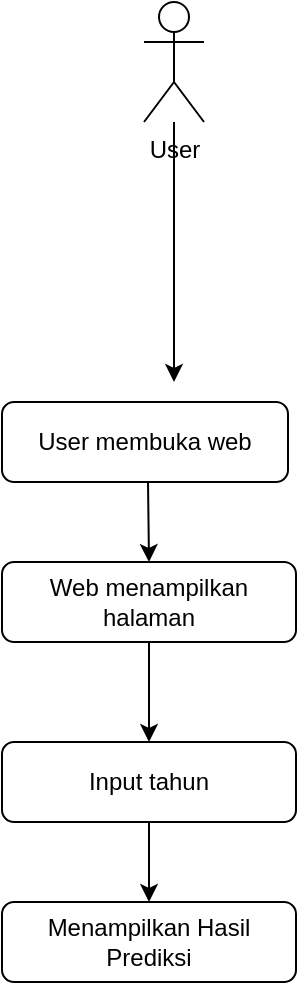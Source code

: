 <mxfile version="13.9.9" type="device"><diagram id="jcgfo_M9hfiJI2D8-p0l" name="Halaman-1"><mxGraphModel dx="852" dy="486" grid="1" gridSize="10" guides="1" tooltips="1" connect="1" arrows="1" fold="1" page="1" pageScale="1" pageWidth="827" pageHeight="1169" math="0" shadow="0"><root><mxCell id="0"/><mxCell id="1" parent="0"/><mxCell id="jtGBnezBMWSzEs01OBgH-2" style="edgeStyle=orthogonalEdgeStyle;rounded=0;orthogonalLoop=1;jettySize=auto;html=1;" parent="1" source="jtGBnezBMWSzEs01OBgH-3" edge="1"><mxGeometry relative="1" as="geometry"><mxPoint x="413" y="310" as="targetPoint"/></mxGeometry></mxCell><mxCell id="jtGBnezBMWSzEs01OBgH-3" value="&lt;div&gt;User&lt;/div&gt;&lt;div&gt;&lt;br&gt;&lt;/div&gt;" style="shape=umlActor;verticalLabelPosition=bottom;verticalAlign=top;html=1;outlineConnect=0;" parent="1" vertex="1"><mxGeometry x="398" y="120" width="30" height="60" as="geometry"/></mxCell><mxCell id="jtGBnezBMWSzEs01OBgH-5" value="&lt;div&gt;User membuka web&lt;/div&gt;" style="rounded=1;whiteSpace=wrap;html=1;" parent="1" vertex="1"><mxGeometry x="327" y="320" width="143" height="40" as="geometry"/></mxCell><mxCell id="jtGBnezBMWSzEs01OBgH-6" style="edgeStyle=orthogonalEdgeStyle;rounded=0;orthogonalLoop=1;jettySize=auto;html=1;entryX=0.5;entryY=0;entryDx=0;entryDy=0;" parent="1" source="jtGBnezBMWSzEs01OBgH-7" target="jtGBnezBMWSzEs01OBgH-10" edge="1"><mxGeometry relative="1" as="geometry"/></mxCell><mxCell id="jtGBnezBMWSzEs01OBgH-7" value="Web menampilkan halaman" style="rounded=1;whiteSpace=wrap;html=1;" parent="1" vertex="1"><mxGeometry x="327" y="400" width="147" height="40" as="geometry"/></mxCell><mxCell id="jtGBnezBMWSzEs01OBgH-9" value="" style="edgeStyle=orthogonalEdgeStyle;rounded=0;orthogonalLoop=1;jettySize=auto;html=1;" parent="1" source="jtGBnezBMWSzEs01OBgH-10" target="jtGBnezBMWSzEs01OBgH-14" edge="1"><mxGeometry relative="1" as="geometry"/></mxCell><mxCell id="jtGBnezBMWSzEs01OBgH-10" value="Input tahun" style="rounded=1;whiteSpace=wrap;html=1;" parent="1" vertex="1"><mxGeometry x="327" y="490" width="147" height="40" as="geometry"/></mxCell><mxCell id="jtGBnezBMWSzEs01OBgH-14" value="Menampilkan Hasil Prediksi" style="rounded=1;whiteSpace=wrap;html=1;" parent="1" vertex="1"><mxGeometry x="327" y="570" width="147" height="40" as="geometry"/></mxCell><mxCell id="jtGBnezBMWSzEs01OBgH-17" value="" style="endArrow=classic;html=1;rounded=0;entryX=0.5;entryY=0;entryDx=0;entryDy=0;" parent="1" target="jtGBnezBMWSzEs01OBgH-7" edge="1"><mxGeometry width="50" height="50" relative="1" as="geometry"><mxPoint x="400" y="360" as="sourcePoint"/><mxPoint x="414" y="320" as="targetPoint"/><Array as="points"/></mxGeometry></mxCell></root></mxGraphModel></diagram></mxfile>